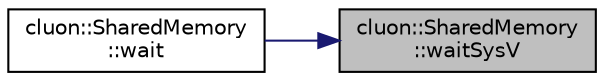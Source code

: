 digraph "cluon::SharedMemory::waitSysV"
{
 // LATEX_PDF_SIZE
  edge [fontname="Helvetica",fontsize="10",labelfontname="Helvetica",labelfontsize="10"];
  node [fontname="Helvetica",fontsize="10",shape=record];
  rankdir="RL";
  Node1 [label="cluon::SharedMemory\l::waitSysV",height=0.2,width=0.4,color="black", fillcolor="grey75", style="filled", fontcolor="black",tooltip=" "];
  Node1 -> Node2 [dir="back",color="midnightblue",fontsize="10",style="solid",fontname="Helvetica"];
  Node2 [label="cluon::SharedMemory\l::wait",height=0.2,width=0.4,color="black", fillcolor="white", style="filled",URL="$classcluon_1_1SharedMemory.html#ad7f048d68730ccd182ad8a436949fa09",tooltip=" "];
}
